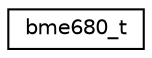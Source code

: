 digraph "Graphical Class Hierarchy"
{
 // LATEX_PDF_SIZE
  edge [fontname="Helvetica",fontsize="10",labelfontname="Helvetica",labelfontsize="10"];
  node [fontname="Helvetica",fontsize="10",shape=record];
  rankdir="LR";
  Node0 [label="bme680_t",height=0.2,width=0.4,color="black", fillcolor="white", style="filled",URL="$structbme680__t.html",tooltip="BME680 device descriptor."];
}
